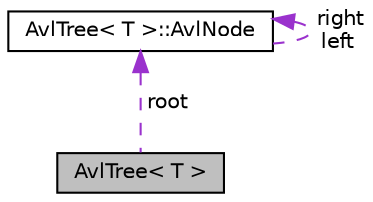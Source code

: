 digraph "AvlTree&lt; T &gt;"
{
 // LATEX_PDF_SIZE
  edge [fontname="Helvetica",fontsize="10",labelfontname="Helvetica",labelfontsize="10"];
  node [fontname="Helvetica",fontsize="10",shape=record];
  Node1 [label="AvlTree\< T \>",height=0.2,width=0.4,color="black", fillcolor="grey75", style="filled", fontcolor="black",tooltip=" "];
  Node2 -> Node1 [dir="back",color="darkorchid3",fontsize="10",style="dashed",label=" root" ,fontname="Helvetica"];
  Node2 [label="AvlTree\< T \>::AvlNode",height=0.2,width=0.4,color="black", fillcolor="white", style="filled",URL="$structAvlTree_1_1AvlNode.html",tooltip=" "];
  Node2 -> Node2 [dir="back",color="darkorchid3",fontsize="10",style="dashed",label=" right\nleft" ,fontname="Helvetica"];
}
